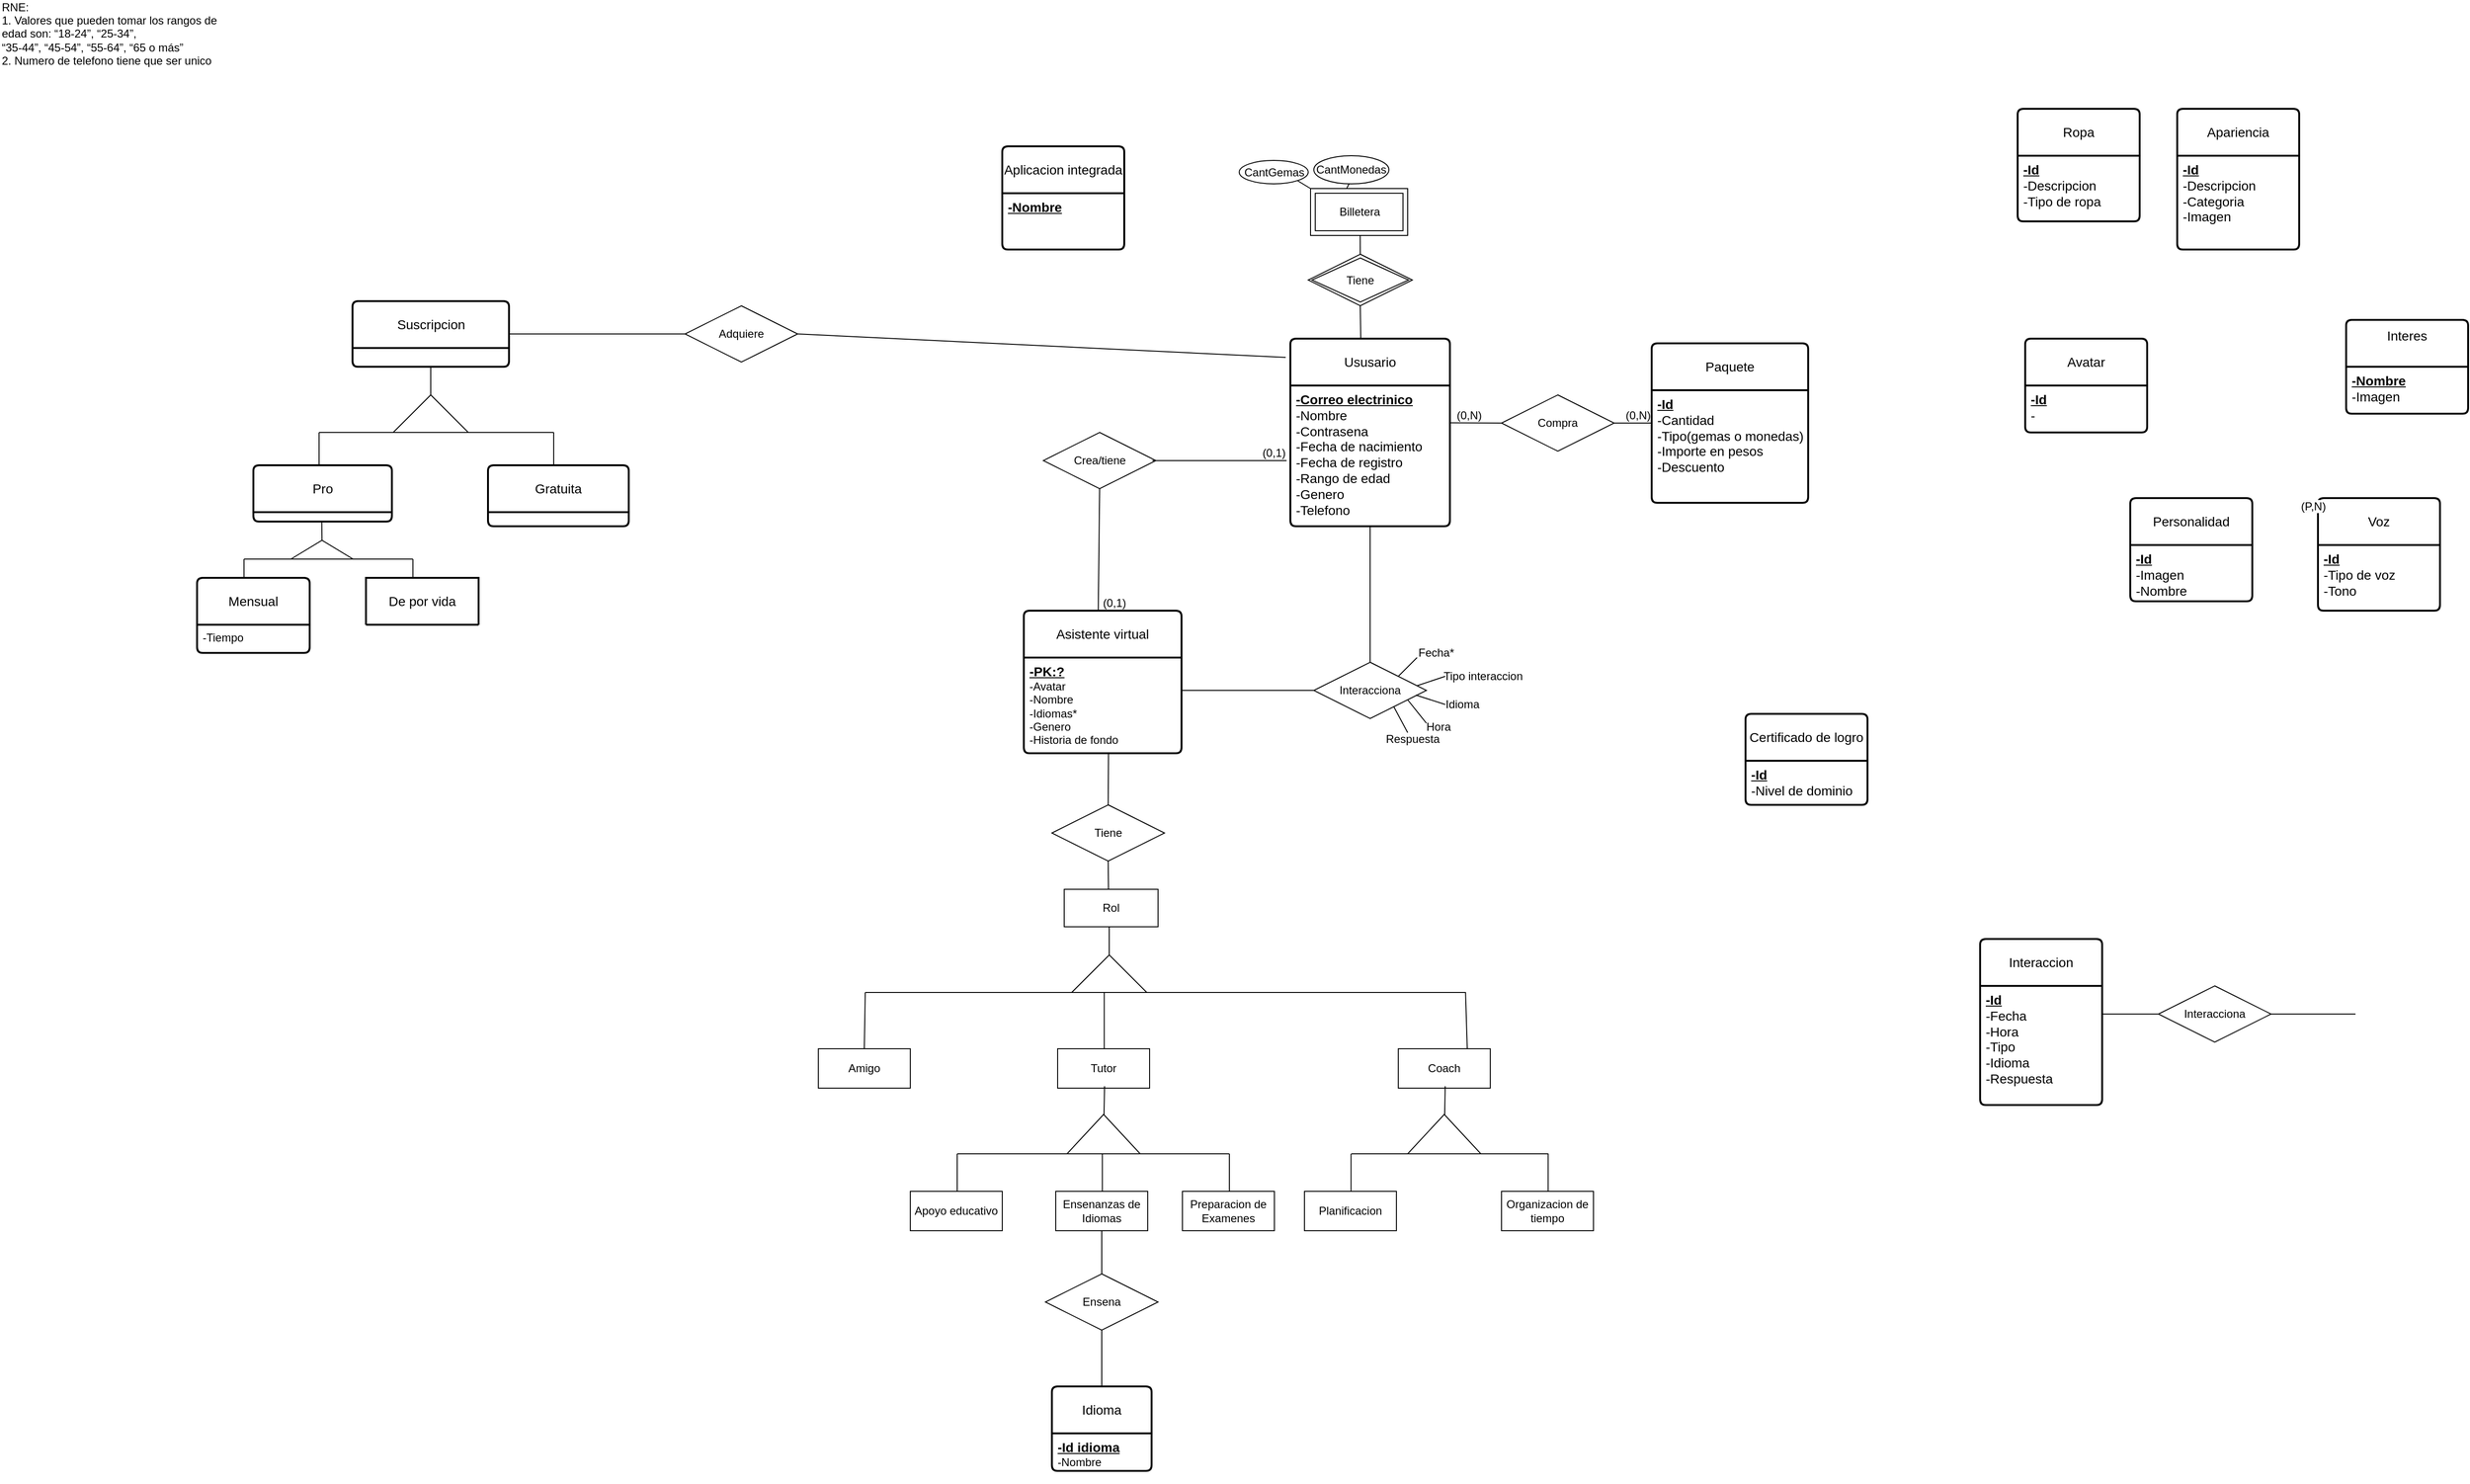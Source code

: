 <mxfile version="24.7.17">
  <diagram id="R2lEEEUBdFMjLlhIrx00" name="Page-1">
    <mxGraphModel dx="2952" dy="2000" grid="1" gridSize="10" guides="1" tooltips="1" connect="1" arrows="0" fold="1" page="1" pageScale="1" pageWidth="850" pageHeight="1100" math="0" shadow="0" extFonts="Permanent Marker^https://fonts.googleapis.com/css?family=Permanent+Marker">
      <root>
        <mxCell id="0" />
        <mxCell id="1" parent="0" />
        <mxCell id="iupofRJ8wWLY9DJQLIAq-15" value="Ususario" style="swimlane;childLayout=stackLayout;horizontal=1;startSize=50;horizontalStack=0;rounded=1;fontSize=14;fontStyle=0;strokeWidth=2;resizeParent=0;resizeLast=1;shadow=0;dashed=0;align=center;arcSize=4;whiteSpace=wrap;html=1;" parent="1" vertex="1">
          <mxGeometry x="-45" y="-730" width="170" height="200" as="geometry" />
        </mxCell>
        <mxCell id="iupofRJ8wWLY9DJQLIAq-16" value="&lt;span style=&quot;font-weight: 700; text-decoration-line: underline; font-size: 14px;&quot;&gt;&lt;font style=&quot;font-size: 14px;&quot;&gt;-Correo electrinico&lt;/font&gt;&lt;/span&gt;&lt;div style=&quot;font-size: 14px;&quot;&gt;&lt;font style=&quot;font-size: 14px;&quot;&gt;-Nombre&lt;br style=&quot;padding: 0px; margin: 0px;&quot;&gt;-Contrasena&lt;br style=&quot;padding: 0px; margin: 0px;&quot;&gt;-Fecha de nacimiento&lt;br style=&quot;padding: 0px; margin: 0px;&quot;&gt;-Fecha de registro&lt;br style=&quot;padding: 0px; margin: 0px;&quot;&gt;-Rango de edad&lt;br style=&quot;padding: 0px; margin: 0px;&quot;&gt;-Genero&lt;br style=&quot;padding: 0px; margin: 0px;&quot;&gt;-Telefono&lt;/font&gt;&lt;span style=&quot;font-size: 13px; font-weight: 700; text-decoration-line: underline;&quot;&gt;&lt;br&gt;&lt;/span&gt;&lt;/div&gt;" style="align=left;strokeColor=none;fillColor=none;spacingLeft=4;fontSize=12;verticalAlign=top;resizable=0;rotatable=0;part=1;html=1;" parent="iupofRJ8wWLY9DJQLIAq-15" vertex="1">
          <mxGeometry y="50" width="170" height="150" as="geometry" />
        </mxCell>
        <mxCell id="iupofRJ8wWLY9DJQLIAq-18" value="Asistente virtual" style="swimlane;childLayout=stackLayout;horizontal=1;startSize=50;horizontalStack=0;rounded=1;fontSize=14;fontStyle=0;strokeWidth=2;resizeParent=0;resizeLast=1;shadow=0;dashed=0;align=center;arcSize=4;whiteSpace=wrap;html=1;" parent="1" vertex="1">
          <mxGeometry x="-329" y="-440" width="168" height="152" as="geometry" />
        </mxCell>
        <mxCell id="iupofRJ8wWLY9DJQLIAq-19" value="&lt;div style=&quot;&quot;&gt;&lt;span style=&quot;font-weight: 700; text-decoration-line: underline; font-size: 14px;&quot;&gt;-PK:?&lt;/span&gt;&lt;/div&gt;&lt;div style=&quot;&quot;&gt;-Avatar&lt;/div&gt;&lt;div style=&quot;&quot;&gt;-Nombre&lt;/div&gt;&lt;div style=&quot;&quot;&gt;-Idiomas*&lt;/div&gt;&lt;div style=&quot;&quot;&gt;-Genero&lt;/div&gt;&lt;div style=&quot;&quot;&gt;-Historia de fondo&lt;/div&gt;" style="align=left;strokeColor=none;fillColor=none;spacingLeft=4;fontSize=12;verticalAlign=top;resizable=0;rotatable=0;part=1;html=1;" parent="iupofRJ8wWLY9DJQLIAq-18" vertex="1">
          <mxGeometry y="50" width="168" height="102" as="geometry" />
        </mxCell>
        <mxCell id="QySvND94s1hB9OFREuVr-1" value="Idioma" style="swimlane;childLayout=stackLayout;horizontal=1;startSize=50;horizontalStack=0;rounded=1;fontSize=14;fontStyle=0;strokeWidth=2;resizeParent=0;resizeLast=1;shadow=0;dashed=0;align=center;arcSize=4;whiteSpace=wrap;html=1;" parent="1" vertex="1">
          <mxGeometry x="-299.12" y="387" width="106.25" height="90" as="geometry">
            <mxRectangle x="-54.5" y="510" width="80" height="20" as="alternateBounds" />
          </mxGeometry>
        </mxCell>
        <mxCell id="QySvND94s1hB9OFREuVr-2" value="&lt;div style=&quot;&quot;&gt;&lt;span style=&quot;font-size: 14px;&quot;&gt;&lt;b&gt;&lt;u&gt;-Id idioma&lt;/u&gt;&lt;/b&gt;&lt;/span&gt;&lt;/div&gt;&lt;div style=&quot;&quot;&gt;&lt;div&gt;-Nombre&lt;/div&gt;&lt;div&gt;&lt;br&gt;&lt;/div&gt;&lt;/div&gt;" style="align=left;strokeColor=none;fillColor=none;spacingLeft=4;fontSize=12;verticalAlign=top;resizable=0;rotatable=0;part=1;html=1;" parent="QySvND94s1hB9OFREuVr-1" vertex="1">
          <mxGeometry y="50" width="106.25" height="40" as="geometry" />
        </mxCell>
        <mxCell id="QySvND94s1hB9OFREuVr-7" value="" style="endArrow=none;html=1;rounded=0;" parent="1" edge="1">
          <mxGeometry width="50" height="50" relative="1" as="geometry">
            <mxPoint x="-238" y="-73" as="sourcePoint" />
            <mxPoint x="-238" y="-103" as="targetPoint" />
          </mxGeometry>
        </mxCell>
        <mxCell id="QySvND94s1hB9OFREuVr-10" value="" style="endArrow=none;html=1;rounded=0;" parent="1" edge="1">
          <mxGeometry width="50" height="50" relative="1" as="geometry">
            <mxPoint x="-278" y="-33" as="sourcePoint" />
            <mxPoint x="-238" y="-73" as="targetPoint" />
          </mxGeometry>
        </mxCell>
        <mxCell id="QySvND94s1hB9OFREuVr-11" value="" style="endArrow=none;html=1;rounded=0;" parent="1" edge="1">
          <mxGeometry width="50" height="50" relative="1" as="geometry">
            <mxPoint x="-198" y="-33" as="sourcePoint" />
            <mxPoint x="-238" y="-73" as="targetPoint" />
          </mxGeometry>
        </mxCell>
        <mxCell id="QySvND94s1hB9OFREuVr-13" value="" style="endArrow=none;html=1;rounded=0;" parent="1" edge="1">
          <mxGeometry width="50" height="50" relative="1" as="geometry">
            <mxPoint x="-498" y="-33" as="sourcePoint" />
            <mxPoint x="142" y="-33" as="targetPoint" />
          </mxGeometry>
        </mxCell>
        <mxCell id="QySvND94s1hB9OFREuVr-14" value="Amigo" style="whiteSpace=wrap;html=1;align=center;" parent="1" vertex="1">
          <mxGeometry x="-548" y="27" width="98" height="42" as="geometry" />
        </mxCell>
        <mxCell id="QySvND94s1hB9OFREuVr-15" value="Tutor" style="whiteSpace=wrap;html=1;align=center;" parent="1" vertex="1">
          <mxGeometry x="-293" y="27" width="98" height="42" as="geometry" />
        </mxCell>
        <mxCell id="QySvND94s1hB9OFREuVr-16" value="Coach" style="whiteSpace=wrap;html=1;align=center;" parent="1" vertex="1">
          <mxGeometry x="70" y="27" width="98" height="42" as="geometry" />
        </mxCell>
        <mxCell id="QySvND94s1hB9OFREuVr-17" value="" style="endArrow=none;html=1;rounded=0;exitX=0.5;exitY=0;exitDx=0;exitDy=0;" parent="1" edge="1">
          <mxGeometry width="50" height="50" relative="1" as="geometry">
            <mxPoint x="-499" y="27.0" as="sourcePoint" />
            <mxPoint x="-498" y="-33" as="targetPoint" />
          </mxGeometry>
        </mxCell>
        <mxCell id="QySvND94s1hB9OFREuVr-18" value="" style="endArrow=none;html=1;rounded=0;exitX=0.5;exitY=0;exitDx=0;exitDy=0;" parent="1" edge="1">
          <mxGeometry width="50" height="50" relative="1" as="geometry">
            <mxPoint x="-243.34" y="27" as="sourcePoint" />
            <mxPoint x="-243.34" y="-33" as="targetPoint" />
          </mxGeometry>
        </mxCell>
        <mxCell id="QySvND94s1hB9OFREuVr-19" value="" style="endArrow=none;html=1;rounded=0;exitX=0.75;exitY=0;exitDx=0;exitDy=0;" parent="1" edge="1" source="QySvND94s1hB9OFREuVr-16">
          <mxGeometry width="50" height="50" relative="1" as="geometry">
            <mxPoint x="141.66" y="27" as="sourcePoint" />
            <mxPoint x="141.66" y="-33" as="targetPoint" />
          </mxGeometry>
        </mxCell>
        <mxCell id="QySvND94s1hB9OFREuVr-27" value="" style="triangle;whiteSpace=wrap;html=1;direction=north;fillColor=none;" parent="1" vertex="1">
          <mxGeometry x="-283" y="97" width="78" height="42" as="geometry" />
        </mxCell>
        <mxCell id="QySvND94s1hB9OFREuVr-28" value="" style="endArrow=none;html=1;rounded=0;" parent="1" source="QySvND94s1hB9OFREuVr-27" edge="1">
          <mxGeometry width="50" height="50" relative="1" as="geometry">
            <mxPoint x="-293" y="117" as="sourcePoint" />
            <mxPoint x="-243" y="67" as="targetPoint" />
          </mxGeometry>
        </mxCell>
        <mxCell id="QySvND94s1hB9OFREuVr-29" value="" style="endArrow=none;html=1;rounded=0;" parent="1" edge="1">
          <mxGeometry width="50" height="50" relative="1" as="geometry">
            <mxPoint x="-400" y="139" as="sourcePoint" />
            <mxPoint x="-110" y="139" as="targetPoint" />
          </mxGeometry>
        </mxCell>
        <mxCell id="QySvND94s1hB9OFREuVr-30" value="" style="endArrow=none;html=1;rounded=0;" parent="1" edge="1">
          <mxGeometry width="50" height="50" relative="1" as="geometry">
            <mxPoint x="-400" y="179" as="sourcePoint" />
            <mxPoint x="-400" y="139" as="targetPoint" />
          </mxGeometry>
        </mxCell>
        <mxCell id="QySvND94s1hB9OFREuVr-31" value="Apoyo educativo" style="whiteSpace=wrap;html=1;align=center;" parent="1" vertex="1">
          <mxGeometry x="-450" y="179" width="98" height="42" as="geometry" />
        </mxCell>
        <mxCell id="QySvND94s1hB9OFREuVr-32" value="Ensenanzas de Idiomas" style="whiteSpace=wrap;html=1;align=center;" parent="1" vertex="1">
          <mxGeometry x="-295" y="179" width="98" height="42" as="geometry" />
        </mxCell>
        <mxCell id="QySvND94s1hB9OFREuVr-33" value="" style="endArrow=none;html=1;rounded=0;" parent="1" edge="1">
          <mxGeometry width="50" height="50" relative="1" as="geometry">
            <mxPoint x="-245.34" y="179" as="sourcePoint" />
            <mxPoint x="-245.34" y="139" as="targetPoint" />
          </mxGeometry>
        </mxCell>
        <mxCell id="QySvND94s1hB9OFREuVr-34" value="" style="endArrow=none;html=1;rounded=0;" parent="1" edge="1">
          <mxGeometry width="50" height="50" relative="1" as="geometry">
            <mxPoint x="-110" y="179" as="sourcePoint" />
            <mxPoint x="-110" y="139" as="targetPoint" />
          </mxGeometry>
        </mxCell>
        <mxCell id="QySvND94s1hB9OFREuVr-35" value="Preparacion de Examenes" style="whiteSpace=wrap;html=1;align=center;" parent="1" vertex="1">
          <mxGeometry x="-160" y="179" width="98" height="42" as="geometry" />
        </mxCell>
        <mxCell id="QySvND94s1hB9OFREuVr-37" value="" style="triangle;whiteSpace=wrap;html=1;direction=north;fillColor=none;" parent="1" vertex="1">
          <mxGeometry x="80" y="97" width="78" height="42" as="geometry" />
        </mxCell>
        <mxCell id="QySvND94s1hB9OFREuVr-38" value="" style="endArrow=none;html=1;rounded=0;" parent="1" source="QySvND94s1hB9OFREuVr-37" edge="1">
          <mxGeometry width="50" height="50" relative="1" as="geometry">
            <mxPoint x="70" y="117" as="sourcePoint" />
            <mxPoint x="120" y="67" as="targetPoint" />
          </mxGeometry>
        </mxCell>
        <mxCell id="QySvND94s1hB9OFREuVr-39" value="" style="endArrow=none;html=1;rounded=0;" parent="1" edge="1">
          <mxGeometry width="50" height="50" relative="1" as="geometry">
            <mxPoint x="20" y="139" as="sourcePoint" />
            <mxPoint x="230" y="139" as="targetPoint" />
          </mxGeometry>
        </mxCell>
        <mxCell id="QySvND94s1hB9OFREuVr-40" value="Organizacion de tiempo" style="whiteSpace=wrap;html=1;align=center;" parent="1" vertex="1">
          <mxGeometry x="180" y="179" width="98" height="42" as="geometry" />
        </mxCell>
        <mxCell id="QySvND94s1hB9OFREuVr-41" value="" style="endArrow=none;html=1;rounded=0;" parent="1" edge="1">
          <mxGeometry width="50" height="50" relative="1" as="geometry">
            <mxPoint x="229.68" y="179" as="sourcePoint" />
            <mxPoint x="229.68" y="139" as="targetPoint" />
          </mxGeometry>
        </mxCell>
        <mxCell id="QySvND94s1hB9OFREuVr-42" value="Planificacion" style="whiteSpace=wrap;html=1;align=center;" parent="1" vertex="1">
          <mxGeometry x="-30" y="179" width="98" height="42" as="geometry" />
        </mxCell>
        <mxCell id="QySvND94s1hB9OFREuVr-43" value="" style="endArrow=none;html=1;rounded=0;" parent="1" edge="1">
          <mxGeometry width="50" height="50" relative="1" as="geometry">
            <mxPoint x="19.68" y="179" as="sourcePoint" />
            <mxPoint x="19.68" y="139" as="targetPoint" />
          </mxGeometry>
        </mxCell>
        <mxCell id="QySvND94s1hB9OFREuVr-48" value="Avatar" style="swimlane;childLayout=stackLayout;horizontal=1;startSize=50;horizontalStack=0;rounded=1;fontSize=14;fontStyle=0;strokeWidth=2;resizeParent=0;resizeLast=1;shadow=0;dashed=0;align=center;arcSize=4;whiteSpace=wrap;html=1;" parent="1" vertex="1">
          <mxGeometry x="738" y="-730" width="130" height="100" as="geometry" />
        </mxCell>
        <mxCell id="QySvND94s1hB9OFREuVr-49" value="&lt;span style=&quot;font-weight: 700; text-decoration-line: underline; font-size: 14px;&quot;&gt;&lt;font style=&quot;font-size: 14px;&quot;&gt;-Id&lt;/font&gt;&lt;/span&gt;&lt;div style=&quot;font-size: 14px;&quot;&gt;&lt;font style=&quot;font-size: 14px;&quot;&gt;-&lt;/font&gt;&lt;span style=&quot;font-size: 13px; font-weight: 700; text-decoration-line: underline;&quot;&gt;&lt;br&gt;&lt;/span&gt;&lt;/div&gt;" style="align=left;strokeColor=none;fillColor=none;spacingLeft=4;fontSize=12;verticalAlign=top;resizable=0;rotatable=0;part=1;html=1;" parent="QySvND94s1hB9OFREuVr-48" vertex="1">
          <mxGeometry y="50" width="130" height="50" as="geometry" />
        </mxCell>
        <mxCell id="QySvND94s1hB9OFREuVr-50" value="Personalidad" style="swimlane;childLayout=stackLayout;horizontal=1;startSize=50;horizontalStack=0;rounded=1;fontSize=14;fontStyle=0;strokeWidth=2;resizeParent=0;resizeLast=1;shadow=0;dashed=0;align=center;arcSize=4;whiteSpace=wrap;html=1;" parent="1" vertex="1">
          <mxGeometry x="850" y="-560" width="130" height="110" as="geometry" />
        </mxCell>
        <mxCell id="QySvND94s1hB9OFREuVr-51" value="&lt;span style=&quot;font-weight: 700; text-decoration-line: underline; font-size: 14px;&quot;&gt;&lt;font style=&quot;font-size: 14px;&quot;&gt;-Id&lt;/font&gt;&lt;/span&gt;&lt;div style=&quot;font-size: 14px;&quot;&gt;&lt;font style=&quot;font-size: 14px;&quot;&gt;-Imagen&lt;/font&gt;&lt;span style=&quot;font-size: 13px; font-weight: 700; text-decoration-line: underline;&quot;&gt;&lt;br&gt;&lt;/span&gt;&lt;/div&gt;&lt;div style=&quot;font-size: 14px;&quot;&gt;-Nombre&lt;/div&gt;" style="align=left;strokeColor=none;fillColor=none;spacingLeft=4;fontSize=12;verticalAlign=top;resizable=0;rotatable=0;part=1;html=1;" parent="QySvND94s1hB9OFREuVr-50" vertex="1">
          <mxGeometry y="50" width="130" height="60" as="geometry" />
        </mxCell>
        <mxCell id="QySvND94s1hB9OFREuVr-52" value="Interes&lt;div&gt;&lt;br&gt;&lt;/div&gt;" style="swimlane;childLayout=stackLayout;horizontal=1;startSize=50;horizontalStack=0;rounded=1;fontSize=14;fontStyle=0;strokeWidth=2;resizeParent=0;resizeLast=1;shadow=0;dashed=0;align=center;arcSize=4;whiteSpace=wrap;html=1;" parent="1" vertex="1">
          <mxGeometry x="1080" y="-750" width="130" height="100" as="geometry" />
        </mxCell>
        <mxCell id="QySvND94s1hB9OFREuVr-53" value="&lt;span style=&quot;font-weight: 700; text-decoration-line: underline; font-size: 14px;&quot;&gt;&lt;font style=&quot;font-size: 14px;&quot;&gt;-Nombre&lt;/font&gt;&lt;/span&gt;&lt;div style=&quot;font-size: 14px;&quot;&gt;&lt;font style=&quot;font-size: 14px;&quot;&gt;-Imagen&lt;/font&gt;&lt;span style=&quot;font-size: 13px; font-weight: 700; text-decoration-line: underline;&quot;&gt;&lt;br&gt;&lt;/span&gt;&lt;/div&gt;" style="align=left;strokeColor=none;fillColor=none;spacingLeft=4;fontSize=12;verticalAlign=top;resizable=0;rotatable=0;part=1;html=1;" parent="QySvND94s1hB9OFREuVr-52" vertex="1">
          <mxGeometry y="50" width="130" height="50" as="geometry" />
        </mxCell>
        <mxCell id="QySvND94s1hB9OFREuVr-54" value="Apariencia" style="swimlane;childLayout=stackLayout;horizontal=1;startSize=50;horizontalStack=0;rounded=1;fontSize=14;fontStyle=0;strokeWidth=2;resizeParent=0;resizeLast=1;shadow=0;dashed=0;align=center;arcSize=4;whiteSpace=wrap;html=1;" parent="1" vertex="1">
          <mxGeometry x="900" y="-975" width="130" height="150" as="geometry" />
        </mxCell>
        <mxCell id="QySvND94s1hB9OFREuVr-55" value="&lt;span style=&quot;font-weight: 700; text-decoration-line: underline; font-size: 14px;&quot;&gt;&lt;font style=&quot;font-size: 14px;&quot;&gt;-Id&lt;/font&gt;&lt;/span&gt;&lt;div style=&quot;font-size: 14px;&quot;&gt;&lt;font style=&quot;font-size: 14px;&quot;&gt;-Descripcion&lt;/font&gt;&lt;span style=&quot;font-size: 13px; font-weight: 700; text-decoration-line: underline;&quot;&gt;&lt;br&gt;&lt;/span&gt;&lt;/div&gt;&lt;div style=&quot;font-size: 14px;&quot;&gt;&lt;font style=&quot;font-size: 14px;&quot;&gt;-Categoria&lt;/font&gt;&lt;/div&gt;&lt;div style=&quot;font-size: 14px;&quot;&gt;&lt;font style=&quot;font-size: 14px;&quot;&gt;-Imagen&lt;/font&gt;&lt;/div&gt;" style="align=left;strokeColor=none;fillColor=none;spacingLeft=4;fontSize=12;verticalAlign=top;resizable=0;rotatable=0;part=1;html=1;" parent="QySvND94s1hB9OFREuVr-54" vertex="1">
          <mxGeometry y="50" width="130" height="100" as="geometry" />
        </mxCell>
        <mxCell id="QySvND94s1hB9OFREuVr-56" value="Ropa" style="swimlane;childLayout=stackLayout;horizontal=1;startSize=50;horizontalStack=0;rounded=1;fontSize=14;fontStyle=0;strokeWidth=2;resizeParent=0;resizeLast=1;shadow=0;dashed=0;align=center;arcSize=4;whiteSpace=wrap;html=1;" parent="1" vertex="1">
          <mxGeometry x="730" y="-975" width="130" height="120" as="geometry" />
        </mxCell>
        <mxCell id="QySvND94s1hB9OFREuVr-57" value="&lt;span style=&quot;font-weight: 700; text-decoration-line: underline; font-size: 14px;&quot;&gt;&lt;font style=&quot;font-size: 14px;&quot;&gt;-Id&lt;/font&gt;&lt;/span&gt;&lt;div style=&quot;font-size: 14px;&quot;&gt;&lt;font style=&quot;font-size: 14px;&quot;&gt;-Descripcion&lt;/font&gt;&lt;span style=&quot;font-size: 13px; font-weight: 700; text-decoration-line: underline;&quot;&gt;&lt;br&gt;&lt;/span&gt;&lt;/div&gt;&lt;div style=&quot;font-size: 14px;&quot;&gt;&lt;font style=&quot;font-size: 14px;&quot;&gt;-Tipo de ropa&lt;/font&gt;&lt;/div&gt;" style="align=left;strokeColor=none;fillColor=none;spacingLeft=4;fontSize=12;verticalAlign=top;resizable=0;rotatable=0;part=1;html=1;" parent="QySvND94s1hB9OFREuVr-56" vertex="1">
          <mxGeometry y="50" width="130" height="70" as="geometry" />
        </mxCell>
        <mxCell id="Ks_DD_v9WGm3QjgUJDao-1" value="RNE:&lt;br&gt;1. Valores que pueden tomar los rangos de edad son:&amp;nbsp;“18-24”, “25-34”,&lt;br&gt;“35-44”, “45-54”, “55-64”, “65 o más”&lt;div&gt;2. Numero de telefono tiene que ser unico&lt;/div&gt;" style="text;html=1;align=left;verticalAlign=middle;whiteSpace=wrap;rounded=0;" parent="1" vertex="1">
          <mxGeometry x="-1420" y="-1070" width="240" height="30" as="geometry" />
        </mxCell>
        <mxCell id="_ym-8wmkTFj6tnmEXw8m-1" value="Voz" style="swimlane;childLayout=stackLayout;horizontal=1;startSize=50;horizontalStack=0;rounded=1;fontSize=14;fontStyle=0;strokeWidth=2;resizeParent=0;resizeLast=1;shadow=0;dashed=0;align=center;arcSize=4;whiteSpace=wrap;html=1;" parent="1" vertex="1">
          <mxGeometry x="1050" y="-560" width="130" height="120" as="geometry" />
        </mxCell>
        <mxCell id="_ym-8wmkTFj6tnmEXw8m-2" value="&lt;span style=&quot;font-weight: 700; text-decoration-line: underline; font-size: 14px;&quot;&gt;&lt;font style=&quot;font-size: 14px;&quot;&gt;-Id&lt;/font&gt;&lt;/span&gt;&lt;div style=&quot;font-size: 14px;&quot;&gt;&lt;font style=&quot;font-size: 14px;&quot;&gt;-Tipo de voz&lt;/font&gt;&lt;span style=&quot;font-size: 13px; font-weight: 700; text-decoration-line: underline;&quot;&gt;&lt;br&gt;&lt;/span&gt;&lt;/div&gt;&lt;div style=&quot;font-size: 14px;&quot;&gt;&lt;font style=&quot;font-size: 14px;&quot;&gt;-Tono&lt;/font&gt;&lt;/div&gt;" style="align=left;strokeColor=none;fillColor=none;spacingLeft=4;fontSize=12;verticalAlign=top;resizable=0;rotatable=0;part=1;html=1;" parent="_ym-8wmkTFj6tnmEXw8m-1" vertex="1">
          <mxGeometry y="50" width="130" height="70" as="geometry" />
        </mxCell>
        <mxCell id="_ym-8wmkTFj6tnmEXw8m-5" value="Paquete" style="swimlane;childLayout=stackLayout;horizontal=1;startSize=50;horizontalStack=0;rounded=1;fontSize=14;fontStyle=0;strokeWidth=2;resizeParent=0;resizeLast=1;shadow=0;dashed=0;align=center;arcSize=4;whiteSpace=wrap;html=1;" parent="1" vertex="1">
          <mxGeometry x="340" y="-725" width="166.75" height="170" as="geometry" />
        </mxCell>
        <mxCell id="_ym-8wmkTFj6tnmEXw8m-6" value="&lt;div style=&quot;&quot;&gt;&lt;span style=&quot;font-weight: 700; text-decoration-line: underline; font-size: 14px;&quot;&gt;-Id&lt;/span&gt;&lt;/div&gt;&lt;div style=&quot;&quot;&gt;&lt;span style=&quot;font-size: 14px;&quot;&gt;-Cantidad&lt;/span&gt;&lt;/div&gt;&lt;div style=&quot;&quot;&gt;&lt;span style=&quot;font-size: 14px;&quot;&gt;-Tipo(gemas o monedas)&lt;/span&gt;&lt;/div&gt;&lt;div style=&quot;&quot;&gt;&lt;span style=&quot;font-size: 14px;&quot;&gt;-Importe en pesos&lt;/span&gt;&lt;/div&gt;&lt;div style=&quot;&quot;&gt;&lt;span style=&quot;font-size: 14px;&quot;&gt;-Descuento&lt;/span&gt;&lt;/div&gt;&lt;div style=&quot;&quot;&gt;&lt;span style=&quot;font-size: 14px;&quot;&gt;&lt;br&gt;&lt;/span&gt;&lt;/div&gt;" style="align=left;strokeColor=none;fillColor=none;spacingLeft=4;fontSize=12;verticalAlign=top;resizable=0;rotatable=0;part=1;html=1;" parent="_ym-8wmkTFj6tnmEXw8m-5" vertex="1">
          <mxGeometry y="50" width="166.75" height="120" as="geometry" />
        </mxCell>
        <mxCell id="_ym-8wmkTFj6tnmEXw8m-7" value="Suscripcion" style="swimlane;childLayout=stackLayout;horizontal=1;startSize=50;horizontalStack=0;rounded=1;fontSize=14;fontStyle=0;strokeWidth=2;resizeParent=0;resizeLast=1;shadow=0;dashed=0;align=center;arcSize=4;whiteSpace=wrap;html=1;" parent="1" vertex="1">
          <mxGeometry x="-1044.36" y="-770" width="166.75" height="70" as="geometry" />
        </mxCell>
        <mxCell id="_ym-8wmkTFj6tnmEXw8m-9" value="" style="triangle;whiteSpace=wrap;html=1;fillColor=none;direction=north;" parent="1" vertex="1">
          <mxGeometry x="-1000.99" y="-670" width="80" height="40" as="geometry" />
        </mxCell>
        <mxCell id="_ym-8wmkTFj6tnmEXw8m-10" value="" style="endArrow=none;html=1;rounded=0;" parent="1" source="_ym-8wmkTFj6tnmEXw8m-9" edge="1">
          <mxGeometry width="50" height="50" relative="1" as="geometry">
            <mxPoint x="-1020" y="-700" as="sourcePoint" />
            <mxPoint x="-961" y="-700" as="targetPoint" />
          </mxGeometry>
        </mxCell>
        <mxCell id="_ym-8wmkTFj6tnmEXw8m-11" value="" style="endArrow=none;html=1;rounded=0;" parent="1" edge="1">
          <mxGeometry width="50" height="50" relative="1" as="geometry">
            <mxPoint x="-1080" y="-630" as="sourcePoint" />
            <mxPoint x="-830" y="-630" as="targetPoint" />
          </mxGeometry>
        </mxCell>
        <mxCell id="_ym-8wmkTFj6tnmEXw8m-14" value="" style="endArrow=none;html=1;rounded=0;" parent="1" edge="1">
          <mxGeometry width="50" height="50" relative="1" as="geometry">
            <mxPoint x="-1080" y="-595" as="sourcePoint" />
            <mxPoint x="-1080" y="-630" as="targetPoint" />
          </mxGeometry>
        </mxCell>
        <mxCell id="_ym-8wmkTFj6tnmEXw8m-17" value="Gratuita" style="swimlane;childLayout=stackLayout;horizontal=1;startSize=50;horizontalStack=0;rounded=1;fontSize=14;fontStyle=0;strokeWidth=2;resizeParent=0;resizeLast=1;shadow=0;dashed=0;align=center;arcSize=4;whiteSpace=wrap;html=1;" parent="1" vertex="1">
          <mxGeometry x="-900" y="-595" width="150" height="65" as="geometry" />
        </mxCell>
        <mxCell id="_ym-8wmkTFj6tnmEXw8m-19" value="Pro" style="swimlane;childLayout=stackLayout;horizontal=1;startSize=50;horizontalStack=0;rounded=1;fontSize=14;fontStyle=0;strokeWidth=2;resizeParent=0;resizeLast=1;shadow=0;dashed=0;align=center;arcSize=4;whiteSpace=wrap;html=1;" parent="1" vertex="1">
          <mxGeometry x="-1150.01" y="-595" width="147.61" height="60" as="geometry" />
        </mxCell>
        <mxCell id="_ym-8wmkTFj6tnmEXw8m-20" value="&lt;div style=&quot;&quot;&gt;&lt;br&gt;&lt;/div&gt;" style="align=left;strokeColor=none;fillColor=none;spacingLeft=4;fontSize=12;verticalAlign=top;resizable=0;rotatable=0;part=1;html=1;" parent="_ym-8wmkTFj6tnmEXw8m-19" vertex="1">
          <mxGeometry y="50" width="147.61" height="10" as="geometry" />
        </mxCell>
        <mxCell id="_ym-8wmkTFj6tnmEXw8m-21" value="" style="endArrow=none;html=1;rounded=0;" parent="1" edge="1">
          <mxGeometry width="50" height="50" relative="1" as="geometry">
            <mxPoint x="-830" y="-595" as="sourcePoint" />
            <mxPoint x="-830" y="-630" as="targetPoint" />
          </mxGeometry>
        </mxCell>
        <mxCell id="_ym-8wmkTFj6tnmEXw8m-22" value="" style="triangle;whiteSpace=wrap;html=1;fillColor=none;direction=north;" parent="1" vertex="1">
          <mxGeometry x="-1110" y="-515" width="66.2" height="20" as="geometry" />
        </mxCell>
        <mxCell id="_ym-8wmkTFj6tnmEXw8m-23" value="" style="endArrow=none;html=1;rounded=0;exitX=1;exitY=0.5;exitDx=0;exitDy=0;entryX=0.494;entryY=1.014;entryDx=0;entryDy=0;entryPerimeter=0;" parent="1" source="_ym-8wmkTFj6tnmEXw8m-22" target="_ym-8wmkTFj6tnmEXw8m-20" edge="1">
          <mxGeometry width="50" height="50" relative="1" as="geometry">
            <mxPoint x="-1076" y="-515" as="sourcePoint" />
            <mxPoint x="-1076.21" y="-535" as="targetPoint" />
          </mxGeometry>
        </mxCell>
        <mxCell id="_ym-8wmkTFj6tnmEXw8m-25" value="" style="endArrow=none;html=1;rounded=0;" parent="1" edge="1">
          <mxGeometry width="50" height="50" relative="1" as="geometry">
            <mxPoint x="-1160" y="-495" as="sourcePoint" />
            <mxPoint x="-980" y="-495" as="targetPoint" />
          </mxGeometry>
        </mxCell>
        <mxCell id="_ym-8wmkTFj6tnmEXw8m-26" value="Mensual" style="swimlane;childLayout=stackLayout;horizontal=1;startSize=50;horizontalStack=0;rounded=1;fontSize=14;fontStyle=0;strokeWidth=2;resizeParent=0;resizeLast=1;shadow=0;dashed=0;align=center;arcSize=4;whiteSpace=wrap;html=1;" parent="1" vertex="1">
          <mxGeometry x="-1210" y="-475" width="120" height="80" as="geometry" />
        </mxCell>
        <mxCell id="_ym-8wmkTFj6tnmEXw8m-27" value="&lt;div style=&quot;&quot;&gt;-Tiempo&lt;/div&gt;" style="align=left;strokeColor=none;fillColor=none;spacingLeft=4;fontSize=12;verticalAlign=top;resizable=0;rotatable=0;part=1;html=1;" parent="_ym-8wmkTFj6tnmEXw8m-26" vertex="1">
          <mxGeometry y="50" width="120" height="30" as="geometry" />
        </mxCell>
        <mxCell id="_ym-8wmkTFj6tnmEXw8m-28" value="" style="endArrow=none;html=1;rounded=0;" parent="1" edge="1">
          <mxGeometry width="50" height="50" relative="1" as="geometry">
            <mxPoint x="-1160" y="-475" as="sourcePoint" />
            <mxPoint x="-1160" y="-495" as="targetPoint" />
          </mxGeometry>
        </mxCell>
        <mxCell id="_ym-8wmkTFj6tnmEXw8m-29" value="De por vida" style="swimlane;childLayout=stackLayout;horizontal=1;startSize=50;horizontalStack=0;rounded=1;fontSize=14;fontStyle=0;strokeWidth=2;resizeParent=0;resizeLast=1;shadow=0;dashed=0;align=center;arcSize=4;whiteSpace=wrap;html=1;" parent="1" vertex="1">
          <mxGeometry x="-1030" y="-475" width="120" height="50" as="geometry" />
        </mxCell>
        <mxCell id="_ym-8wmkTFj6tnmEXw8m-30" value="&lt;div style=&quot;&quot;&gt;&lt;br&gt;&lt;/div&gt;" style="align=left;strokeColor=none;fillColor=none;spacingLeft=4;fontSize=12;verticalAlign=top;resizable=0;rotatable=0;part=1;html=1;" parent="_ym-8wmkTFj6tnmEXw8m-29" vertex="1">
          <mxGeometry y="50" width="120" as="geometry" />
        </mxCell>
        <mxCell id="_ym-8wmkTFj6tnmEXw8m-31" value="" style="endArrow=none;html=1;rounded=0;" parent="1" edge="1">
          <mxGeometry width="50" height="50" relative="1" as="geometry">
            <mxPoint x="-980" y="-475" as="sourcePoint" />
            <mxPoint x="-980" y="-495" as="targetPoint" />
          </mxGeometry>
        </mxCell>
        <mxCell id="SnbEU4SM4V4hSVEN2EwN-3" value="Interaccion" style="swimlane;childLayout=stackLayout;horizontal=1;startSize=50;horizontalStack=0;rounded=1;fontSize=14;fontStyle=0;strokeWidth=2;resizeParent=0;resizeLast=1;shadow=0;dashed=0;align=center;arcSize=4;whiteSpace=wrap;html=1;" parent="1" vertex="1">
          <mxGeometry x="690" y="-90" width="130" height="177" as="geometry" />
        </mxCell>
        <mxCell id="SnbEU4SM4V4hSVEN2EwN-4" value="&lt;span style=&quot;font-weight: 700; text-decoration-line: underline; font-size: 14px;&quot;&gt;&lt;font style=&quot;font-size: 14px;&quot;&gt;-Id&lt;/font&gt;&lt;/span&gt;&lt;div style=&quot;font-size: 14px;&quot;&gt;&lt;font style=&quot;font-size: 14px;&quot;&gt;-Fecha&lt;/font&gt;&lt;span style=&quot;font-size: 13px; font-weight: 700; text-decoration-line: underline;&quot;&gt;&lt;br&gt;&lt;/span&gt;&lt;/div&gt;&lt;div style=&quot;font-size: 14px;&quot;&gt;&lt;font style=&quot;font-size: 14px;&quot;&gt;-Hora&lt;/font&gt;&lt;/div&gt;&lt;div style=&quot;font-size: 14px;&quot;&gt;&lt;font style=&quot;font-size: 14px;&quot;&gt;-Tipo&lt;/font&gt;&lt;/div&gt;&lt;div style=&quot;font-size: 14px;&quot;&gt;&lt;font style=&quot;font-size: 14px;&quot;&gt;-Idioma&lt;/font&gt;&lt;/div&gt;&lt;div style=&quot;font-size: 14px;&quot;&gt;&lt;font style=&quot;font-size: 14px;&quot;&gt;-Respuesta&lt;/font&gt;&lt;/div&gt;" style="align=left;strokeColor=none;fillColor=none;spacingLeft=4;fontSize=12;verticalAlign=top;resizable=0;rotatable=0;part=1;html=1;" parent="SnbEU4SM4V4hSVEN2EwN-3" vertex="1">
          <mxGeometry y="50" width="130" height="127" as="geometry" />
        </mxCell>
        <mxCell id="SnbEU4SM4V4hSVEN2EwN-5" value="Certificado de logro" style="swimlane;childLayout=stackLayout;horizontal=1;startSize=50;horizontalStack=0;rounded=1;fontSize=14;fontStyle=0;strokeWidth=2;resizeParent=0;resizeLast=1;shadow=0;dashed=0;align=center;arcSize=4;whiteSpace=wrap;html=1;" parent="1" vertex="1">
          <mxGeometry x="440" y="-330" width="130" height="97" as="geometry" />
        </mxCell>
        <mxCell id="SnbEU4SM4V4hSVEN2EwN-6" value="&lt;span style=&quot;font-size: 14px;&quot;&gt;&lt;b&gt;&lt;u&gt;-Id&lt;/u&gt;&lt;/b&gt;&lt;/span&gt;&lt;div&gt;&lt;span style=&quot;font-size: 14px;&quot;&gt;-Nivel de dominio&lt;/span&gt;&lt;/div&gt;" style="align=left;strokeColor=none;fillColor=none;spacingLeft=4;fontSize=12;verticalAlign=top;resizable=0;rotatable=0;part=1;html=1;" parent="SnbEU4SM4V4hSVEN2EwN-5" vertex="1">
          <mxGeometry y="50" width="130" height="47" as="geometry" />
        </mxCell>
        <mxCell id="SnbEU4SM4V4hSVEN2EwN-8" value="Crea/tiene" style="shape=rhombus;perimeter=rhombusPerimeter;whiteSpace=wrap;html=1;align=center;" parent="1" vertex="1">
          <mxGeometry x="-308.25" y="-630" width="120" height="60" as="geometry" />
        </mxCell>
        <mxCell id="SnbEU4SM4V4hSVEN2EwN-9" value="" style="endArrow=none;html=1;rounded=0;" parent="1" edge="1">
          <mxGeometry relative="1" as="geometry">
            <mxPoint x="-192" y="-600" as="sourcePoint" />
            <mxPoint x="-49" y="-600" as="targetPoint" />
          </mxGeometry>
        </mxCell>
        <mxCell id="SnbEU4SM4V4hSVEN2EwN-12" value="" style="endArrow=none;html=1;rounded=0;exitX=0.5;exitY=1;exitDx=0;exitDy=0;entryX=0.472;entryY=-0.001;entryDx=0;entryDy=0;entryPerimeter=0;" parent="1" source="SnbEU4SM4V4hSVEN2EwN-8" target="iupofRJ8wWLY9DJQLIAq-18" edge="1">
          <mxGeometry relative="1" as="geometry">
            <mxPoint x="-182" y="-590" as="sourcePoint" />
            <mxPoint x="-249" y="-450" as="targetPoint" />
          </mxGeometry>
        </mxCell>
        <mxCell id="SnbEU4SM4V4hSVEN2EwN-15" value="Aplicacion integrada" style="swimlane;childLayout=stackLayout;horizontal=1;startSize=50;horizontalStack=0;rounded=1;fontSize=14;fontStyle=0;strokeWidth=2;resizeParent=0;resizeLast=1;shadow=0;dashed=0;align=center;arcSize=4;whiteSpace=wrap;html=1;" parent="1" vertex="1">
          <mxGeometry x="-352" y="-935" width="130" height="110" as="geometry" />
        </mxCell>
        <mxCell id="SnbEU4SM4V4hSVEN2EwN-16" value="&lt;span style=&quot;font-weight: 700; text-decoration-line: underline; font-size: 14px;&quot;&gt;&lt;font style=&quot;font-size: 14px;&quot;&gt;-Nombre&lt;/font&gt;&lt;/span&gt;" style="align=left;strokeColor=none;fillColor=none;spacingLeft=4;fontSize=12;verticalAlign=top;resizable=0;rotatable=0;part=1;html=1;" parent="SnbEU4SM4V4hSVEN2EwN-15" vertex="1">
          <mxGeometry y="50" width="130" height="60" as="geometry" />
        </mxCell>
        <mxCell id="SnbEU4SM4V4hSVEN2EwN-17" value="(0,1&lt;span style=&quot;background-color: initial;&quot;&gt;)&lt;/span&gt;" style="resizable=0;html=1;whiteSpace=wrap;align=right;verticalAlign=bottom;" parent="1" connectable="0" vertex="1">
          <mxGeometry x="-219.0" y="-440" as="geometry" />
        </mxCell>
        <mxCell id="SnbEU4SM4V4hSVEN2EwN-18" value="(0,1&lt;span style=&quot;background-color: initial;&quot;&gt;)&lt;/span&gt;" style="resizable=0;html=1;whiteSpace=wrap;align=right;verticalAlign=bottom;" parent="1" connectable="0" vertex="1">
          <mxGeometry x="-49.0" y="-600" as="geometry" />
        </mxCell>
        <mxCell id="SnbEU4SM4V4hSVEN2EwN-21" value="" style="resizable=0;html=1;whiteSpace=wrap;align=right;verticalAlign=bottom;" parent="1" connectable="0" vertex="1">
          <mxGeometry x="845.0" y="-530" as="geometry" />
        </mxCell>
        <mxCell id="SnbEU4SM4V4hSVEN2EwN-24" value="&lt;span style=&quot;color: rgb(0, 0, 0); font-family: Helvetica; font-size: 12px; font-style: normal; font-variant-ligatures: normal; font-variant-caps: normal; font-weight: 400; letter-spacing: normal; orphans: 2; text-align: right; text-indent: 0px; text-transform: none; widows: 2; word-spacing: 0px; -webkit-text-stroke-width: 0px; white-space: nowrap; background-color: rgb(251, 251, 251); text-decoration-thickness: initial; text-decoration-style: initial; text-decoration-color: initial; display: inline !important; float: none;&quot;&gt;(P,N&lt;/span&gt;&lt;span style=&quot;forced-color-adjust: none; color: rgb(0, 0, 0); font-family: Helvetica; font-size: 12px; font-style: normal; font-variant-ligatures: normal; font-variant-caps: normal; font-weight: 400; letter-spacing: normal; orphans: 2; text-align: right; text-indent: 0px; text-transform: none; widows: 2; word-spacing: 0px; -webkit-text-stroke-width: 0px; white-space: nowrap; background-color: initial; text-decoration-thickness: initial; text-decoration-style: initial; text-decoration-color: initial;&quot;&gt;)&lt;/span&gt;" style="text;whiteSpace=wrap;html=1;" parent="1" vertex="1">
          <mxGeometry x="1030" y="-565" width="60" height="40" as="geometry" />
        </mxCell>
        <mxCell id="KtzyX72T2Gwea7DbD6GW-2" value="Billetera" style="shape=ext;margin=3;double=1;whiteSpace=wrap;html=1;align=center;" vertex="1" parent="1">
          <mxGeometry x="-23.5" y="-890" width="103.5" height="50" as="geometry" />
        </mxCell>
        <mxCell id="KtzyX72T2Gwea7DbD6GW-4" value="Compra" style="shape=rhombus;perimeter=rhombusPerimeter;whiteSpace=wrap;html=1;align=center;" vertex="1" parent="1">
          <mxGeometry x="180" y="-670" width="120" height="60" as="geometry" />
        </mxCell>
        <mxCell id="KtzyX72T2Gwea7DbD6GW-6" value="" style="endArrow=none;html=1;rounded=0;" edge="1" parent="1">
          <mxGeometry width="50" height="50" relative="1" as="geometry">
            <mxPoint x="340" y="-640" as="sourcePoint" />
            <mxPoint x="299" y="-640" as="targetPoint" />
          </mxGeometry>
        </mxCell>
        <mxCell id="KtzyX72T2Gwea7DbD6GW-7" value="" style="endArrow=none;html=1;rounded=0;exitX=1.004;exitY=0.265;exitDx=0;exitDy=0;exitPerimeter=0;" edge="1" parent="1" source="iupofRJ8wWLY9DJQLIAq-16">
          <mxGeometry width="50" height="50" relative="1" as="geometry">
            <mxPoint x="160" y="-590" as="sourcePoint" />
            <mxPoint x="180" y="-640" as="targetPoint" />
          </mxGeometry>
        </mxCell>
        <mxCell id="KtzyX72T2Gwea7DbD6GW-8" value="(0,N&lt;span style=&quot;background-color: initial;&quot;&gt;)&lt;/span&gt;" style="resizable=0;html=1;whiteSpace=wrap;align=right;verticalAlign=bottom;" connectable="0" vertex="1" parent="1">
          <mxGeometry x="160.0" y="-640" as="geometry" />
        </mxCell>
        <mxCell id="KtzyX72T2Gwea7DbD6GW-9" value="(0,N&lt;span style=&quot;background-color: initial;&quot;&gt;)&lt;/span&gt;" style="resizable=0;html=1;whiteSpace=wrap;align=right;verticalAlign=bottom;" connectable="0" vertex="1" parent="1">
          <mxGeometry x="340.0" y="-640" as="geometry" />
        </mxCell>
        <mxCell id="KtzyX72T2Gwea7DbD6GW-11" value="Tiene" style="shape=rhombus;double=1;perimeter=rhombusPerimeter;whiteSpace=wrap;html=1;align=center;" vertex="1" parent="1">
          <mxGeometry x="-26" y="-820" width="111" height="55" as="geometry" />
        </mxCell>
        <mxCell id="KtzyX72T2Gwea7DbD6GW-17" value="" style="endArrow=none;html=1;rounded=0;entryX=0.5;entryY=1;entryDx=0;entryDy=0;" edge="1" parent="1" target="KtzyX72T2Gwea7DbD6GW-11">
          <mxGeometry width="50" height="50" relative="1" as="geometry">
            <mxPoint x="30" y="-730" as="sourcePoint" />
            <mxPoint x="119.01" y="-790" as="targetPoint" />
          </mxGeometry>
        </mxCell>
        <mxCell id="KtzyX72T2Gwea7DbD6GW-18" value="" style="endArrow=none;html=1;rounded=0;exitX=0.5;exitY=0;exitDx=0;exitDy=0;entryX=0.511;entryY=0.992;entryDx=0;entryDy=0;entryPerimeter=0;" edge="1" parent="1" source="KtzyX72T2Gwea7DbD6GW-11" target="KtzyX72T2Gwea7DbD6GW-2">
          <mxGeometry width="50" height="50" relative="1" as="geometry">
            <mxPoint x="190" y="-740" as="sourcePoint" />
            <mxPoint x="240" y="-790" as="targetPoint" />
          </mxGeometry>
        </mxCell>
        <mxCell id="KtzyX72T2Gwea7DbD6GW-19" value="" style="endArrow=none;html=1;rounded=0;" edge="1" parent="1">
          <mxGeometry width="50" height="50" relative="1" as="geometry">
            <mxPoint x="-23.5" y="-890" as="sourcePoint" />
            <mxPoint x="-40" y="-900" as="targetPoint" />
          </mxGeometry>
        </mxCell>
        <mxCell id="KtzyX72T2Gwea7DbD6GW-21" value="" style="endArrow=none;html=1;rounded=0;" edge="1" parent="1">
          <mxGeometry width="50" height="50" relative="1" as="geometry">
            <mxPoint x="15" y="-890" as="sourcePoint" />
            <mxPoint x="20" y="-900" as="targetPoint" />
          </mxGeometry>
        </mxCell>
        <mxCell id="KtzyX72T2Gwea7DbD6GW-23" value="CantGemas" style="ellipse;whiteSpace=wrap;html=1;align=center;" vertex="1" parent="1">
          <mxGeometry x="-99.5" y="-920" width="73.5" height="25" as="geometry" />
        </mxCell>
        <mxCell id="KtzyX72T2Gwea7DbD6GW-25" value="CantMonedas" style="ellipse;whiteSpace=wrap;html=1;align=center;" vertex="1" parent="1">
          <mxGeometry x="-20" y="-925" width="80" height="30" as="geometry" />
        </mxCell>
        <mxCell id="KtzyX72T2Gwea7DbD6GW-27" value="Ensena" style="shape=rhombus;perimeter=rhombusPerimeter;whiteSpace=wrap;html=1;align=center;" vertex="1" parent="1">
          <mxGeometry x="-306" y="267" width="120" height="60" as="geometry" />
        </mxCell>
        <mxCell id="KtzyX72T2Gwea7DbD6GW-28" value="" style="endArrow=none;html=1;rounded=0;exitX=0.5;exitY=0;exitDx=0;exitDy=0;entryX=0.5;entryY=1;entryDx=0;entryDy=0;" edge="1" parent="1" source="QySvND94s1hB9OFREuVr-1" target="KtzyX72T2Gwea7DbD6GW-27">
          <mxGeometry width="50" height="50" relative="1" as="geometry">
            <mxPoint x="-179" y="347" as="sourcePoint" />
            <mxPoint x="-129" y="297" as="targetPoint" />
          </mxGeometry>
        </mxCell>
        <mxCell id="KtzyX72T2Gwea7DbD6GW-29" value="" style="endArrow=none;html=1;rounded=0;entryX=0.5;entryY=1;entryDx=0;entryDy=0;exitX=0.5;exitY=0;exitDx=0;exitDy=0;" edge="1" parent="1" source="KtzyX72T2Gwea7DbD6GW-27" target="QySvND94s1hB9OFREuVr-32">
          <mxGeometry width="50" height="50" relative="1" as="geometry">
            <mxPoint x="-244" y="267" as="sourcePoint" />
            <mxPoint x="-244.18" y="221" as="targetPoint" />
          </mxGeometry>
        </mxCell>
        <mxCell id="KtzyX72T2Gwea7DbD6GW-31" value="Interacciona" style="shape=rhombus;perimeter=rhombusPerimeter;whiteSpace=wrap;html=1;align=center;" vertex="1" parent="1">
          <mxGeometry x="880" y="-40" width="120" height="60" as="geometry" />
        </mxCell>
        <mxCell id="KtzyX72T2Gwea7DbD6GW-33" value="" style="endArrow=none;html=1;rounded=0;exitX=1;exitY=0.5;exitDx=0;exitDy=0;" edge="1" parent="1" source="KtzyX72T2Gwea7DbD6GW-31">
          <mxGeometry relative="1" as="geometry">
            <mxPoint x="930" y="-10" as="sourcePoint" />
            <mxPoint x="1090" y="-10" as="targetPoint" />
          </mxGeometry>
        </mxCell>
        <mxCell id="KtzyX72T2Gwea7DbD6GW-34" value="" style="endArrow=none;html=1;rounded=0;exitX=1;exitY=0.236;exitDx=0;exitDy=0;exitPerimeter=0;" edge="1" parent="1" source="SnbEU4SM4V4hSVEN2EwN-4">
          <mxGeometry width="50" height="50" relative="1" as="geometry">
            <mxPoint x="830" y="40" as="sourcePoint" />
            <mxPoint x="880" y="-10" as="targetPoint" />
          </mxGeometry>
        </mxCell>
        <mxCell id="KtzyX72T2Gwea7DbD6GW-35" value="Adquiere" style="shape=rhombus;perimeter=rhombusPerimeter;whiteSpace=wrap;html=1;align=center;" vertex="1" parent="1">
          <mxGeometry x="-690" y="-765" width="120" height="60" as="geometry" />
        </mxCell>
        <mxCell id="KtzyX72T2Gwea7DbD6GW-37" value="" style="endArrow=none;html=1;rounded=0;exitX=1;exitY=0.5;exitDx=0;exitDy=0;entryX=0;entryY=0.5;entryDx=0;entryDy=0;" edge="1" parent="1" source="_ym-8wmkTFj6tnmEXw8m-7" target="KtzyX72T2Gwea7DbD6GW-35">
          <mxGeometry width="50" height="50" relative="1" as="geometry">
            <mxPoint x="-620" y="-792.5" as="sourcePoint" />
            <mxPoint x="-613" y="-877.5" as="targetPoint" />
          </mxGeometry>
        </mxCell>
        <mxCell id="KtzyX72T2Gwea7DbD6GW-42" value="Tiene" style="shape=rhombus;perimeter=rhombusPerimeter;whiteSpace=wrap;html=1;align=center;" vertex="1" parent="1">
          <mxGeometry x="-299.12" y="-233" width="120" height="60" as="geometry" />
        </mxCell>
        <mxCell id="KtzyX72T2Gwea7DbD6GW-44" value="" style="endArrow=none;html=1;rounded=0;entryX=0.537;entryY=1.005;entryDx=0;entryDy=0;entryPerimeter=0;exitX=0.5;exitY=0;exitDx=0;exitDy=0;" edge="1" parent="1" source="KtzyX72T2Gwea7DbD6GW-42" target="iupofRJ8wWLY9DJQLIAq-19">
          <mxGeometry width="50" height="50" relative="1" as="geometry">
            <mxPoint x="-234.87" y="-230" as="sourcePoint" />
            <mxPoint x="-184.87" y="-280" as="targetPoint" />
          </mxGeometry>
        </mxCell>
        <mxCell id="KtzyX72T2Gwea7DbD6GW-45" value="Rol" style="whiteSpace=wrap;html=1;align=center;" vertex="1" parent="1">
          <mxGeometry x="-286" y="-143" width="100" height="40" as="geometry" />
        </mxCell>
        <mxCell id="KtzyX72T2Gwea7DbD6GW-46" value="" style="endArrow=none;html=1;rounded=0;exitX=0.472;exitY=-0.006;exitDx=0;exitDy=0;entryX=0.5;entryY=1;entryDx=0;entryDy=0;exitPerimeter=0;" edge="1" parent="1" source="KtzyX72T2Gwea7DbD6GW-45" target="KtzyX72T2Gwea7DbD6GW-42">
          <mxGeometry width="50" height="50" relative="1" as="geometry">
            <mxPoint x="-108" y="-243" as="sourcePoint" />
            <mxPoint x="-58" y="-293" as="targetPoint" />
          </mxGeometry>
        </mxCell>
        <mxCell id="KtzyX72T2Gwea7DbD6GW-47" value="" style="line;strokeWidth=1;rotatable=0;dashed=0;labelPosition=right;align=left;verticalAlign=middle;spacingTop=0;spacingLeft=6;points=[];portConstraint=eastwest;" vertex="1" parent="1">
          <mxGeometry x="-160" y="-360" width="140" height="10" as="geometry" />
        </mxCell>
        <mxCell id="KtzyX72T2Gwea7DbD6GW-48" value="Interacciona" style="shape=rhombus;perimeter=rhombusPerimeter;whiteSpace=wrap;html=1;align=center;" vertex="1" parent="1">
          <mxGeometry x="-20" y="-385" width="120" height="60" as="geometry" />
        </mxCell>
        <mxCell id="KtzyX72T2Gwea7DbD6GW-49" value="" style="endArrow=none;html=1;rounded=0;exitX=0.5;exitY=0;exitDx=0;exitDy=0;entryX=0.5;entryY=1;entryDx=0;entryDy=0;" edge="1" parent="1" source="KtzyX72T2Gwea7DbD6GW-48" target="iupofRJ8wWLY9DJQLIAq-16">
          <mxGeometry width="50" height="50" relative="1" as="geometry">
            <mxPoint x="60" y="-370" as="sourcePoint" />
            <mxPoint x="110" y="-420" as="targetPoint" />
          </mxGeometry>
        </mxCell>
        <mxCell id="KtzyX72T2Gwea7DbD6GW-50" value="" style="endArrow=none;html=1;rounded=0;" edge="1" parent="1">
          <mxGeometry relative="1" as="geometry">
            <mxPoint x="70" y="-370" as="sourcePoint" />
            <mxPoint x="90" y="-390" as="targetPoint" />
          </mxGeometry>
        </mxCell>
        <mxCell id="KtzyX72T2Gwea7DbD6GW-51" value="" style="endArrow=none;html=1;rounded=0;" edge="1" parent="1">
          <mxGeometry relative="1" as="geometry">
            <mxPoint x="100" y="-320" as="sourcePoint" />
            <mxPoint x="80" y="-345" as="targetPoint" />
          </mxGeometry>
        </mxCell>
        <mxCell id="KtzyX72T2Gwea7DbD6GW-52" value="Fecha*" style="text;html=1;align=center;verticalAlign=middle;resizable=0;points=[];autosize=1;strokeColor=none;fillColor=none;" vertex="1" parent="1">
          <mxGeometry x="80" y="-410" width="60" height="30" as="geometry" />
        </mxCell>
        <mxCell id="KtzyX72T2Gwea7DbD6GW-53" value="&lt;div style=&quot;text-align: center;&quot;&gt;&lt;span style=&quot;background-color: initial; text-wrap: nowrap;&quot;&gt;Hora&lt;/span&gt;&lt;/div&gt;" style="text;whiteSpace=wrap;html=1;" vertex="1" parent="1">
          <mxGeometry x="98" y="-330" width="70" height="40" as="geometry" />
        </mxCell>
        <mxCell id="KtzyX72T2Gwea7DbD6GW-54" value="" style="endArrow=none;html=1;rounded=0;" edge="1" parent="1">
          <mxGeometry relative="1" as="geometry">
            <mxPoint x="90" y="-360" as="sourcePoint" />
            <mxPoint x="120" y="-370" as="targetPoint" />
          </mxGeometry>
        </mxCell>
        <mxCell id="KtzyX72T2Gwea7DbD6GW-55" value="Tipo interaccion" style="text;html=1;align=center;verticalAlign=middle;resizable=0;points=[];autosize=1;strokeColor=none;fillColor=none;" vertex="1" parent="1">
          <mxGeometry x="105" y="-385" width="110" height="30" as="geometry" />
        </mxCell>
        <mxCell id="KtzyX72T2Gwea7DbD6GW-60" value="" style="endArrow=none;html=1;rounded=0;exitX=0.923;exitY=0.631;exitDx=0;exitDy=0;exitPerimeter=0;" edge="1" parent="1">
          <mxGeometry relative="1" as="geometry">
            <mxPoint x="88.76" y="-350.0" as="sourcePoint" />
            <mxPoint x="120" y="-340" as="targetPoint" />
          </mxGeometry>
        </mxCell>
        <mxCell id="KtzyX72T2Gwea7DbD6GW-61" value="Idioma" style="text;html=1;align=center;verticalAlign=middle;resizable=0;points=[];autosize=1;strokeColor=none;fillColor=none;" vertex="1" parent="1">
          <mxGeometry x="108" y="-355" width="60" height="30" as="geometry" />
        </mxCell>
        <mxCell id="KtzyX72T2Gwea7DbD6GW-62" value="" style="endArrow=none;html=1;rounded=0;" edge="1" parent="1">
          <mxGeometry width="50" height="50" relative="1" as="geometry">
            <mxPoint x="80" y="-310" as="sourcePoint" />
            <mxPoint x="65" y="-338" as="targetPoint" />
          </mxGeometry>
        </mxCell>
        <mxCell id="KtzyX72T2Gwea7DbD6GW-63" value="Respuesta" style="text;html=1;align=center;verticalAlign=middle;resizable=0;points=[];autosize=1;strokeColor=none;fillColor=none;" vertex="1" parent="1">
          <mxGeometry x="45" y="-318" width="80" height="30" as="geometry" />
        </mxCell>
        <mxCell id="KtzyX72T2Gwea7DbD6GW-64" value="" style="endArrow=none;html=1;rounded=0;exitX=1;exitY=0.5;exitDx=0;exitDy=0;" edge="1" parent="1" source="KtzyX72T2Gwea7DbD6GW-35">
          <mxGeometry relative="1" as="geometry">
            <mxPoint x="-570" y="-751" as="sourcePoint" />
            <mxPoint x="-50" y="-710" as="targetPoint" />
          </mxGeometry>
        </mxCell>
      </root>
    </mxGraphModel>
  </diagram>
</mxfile>
